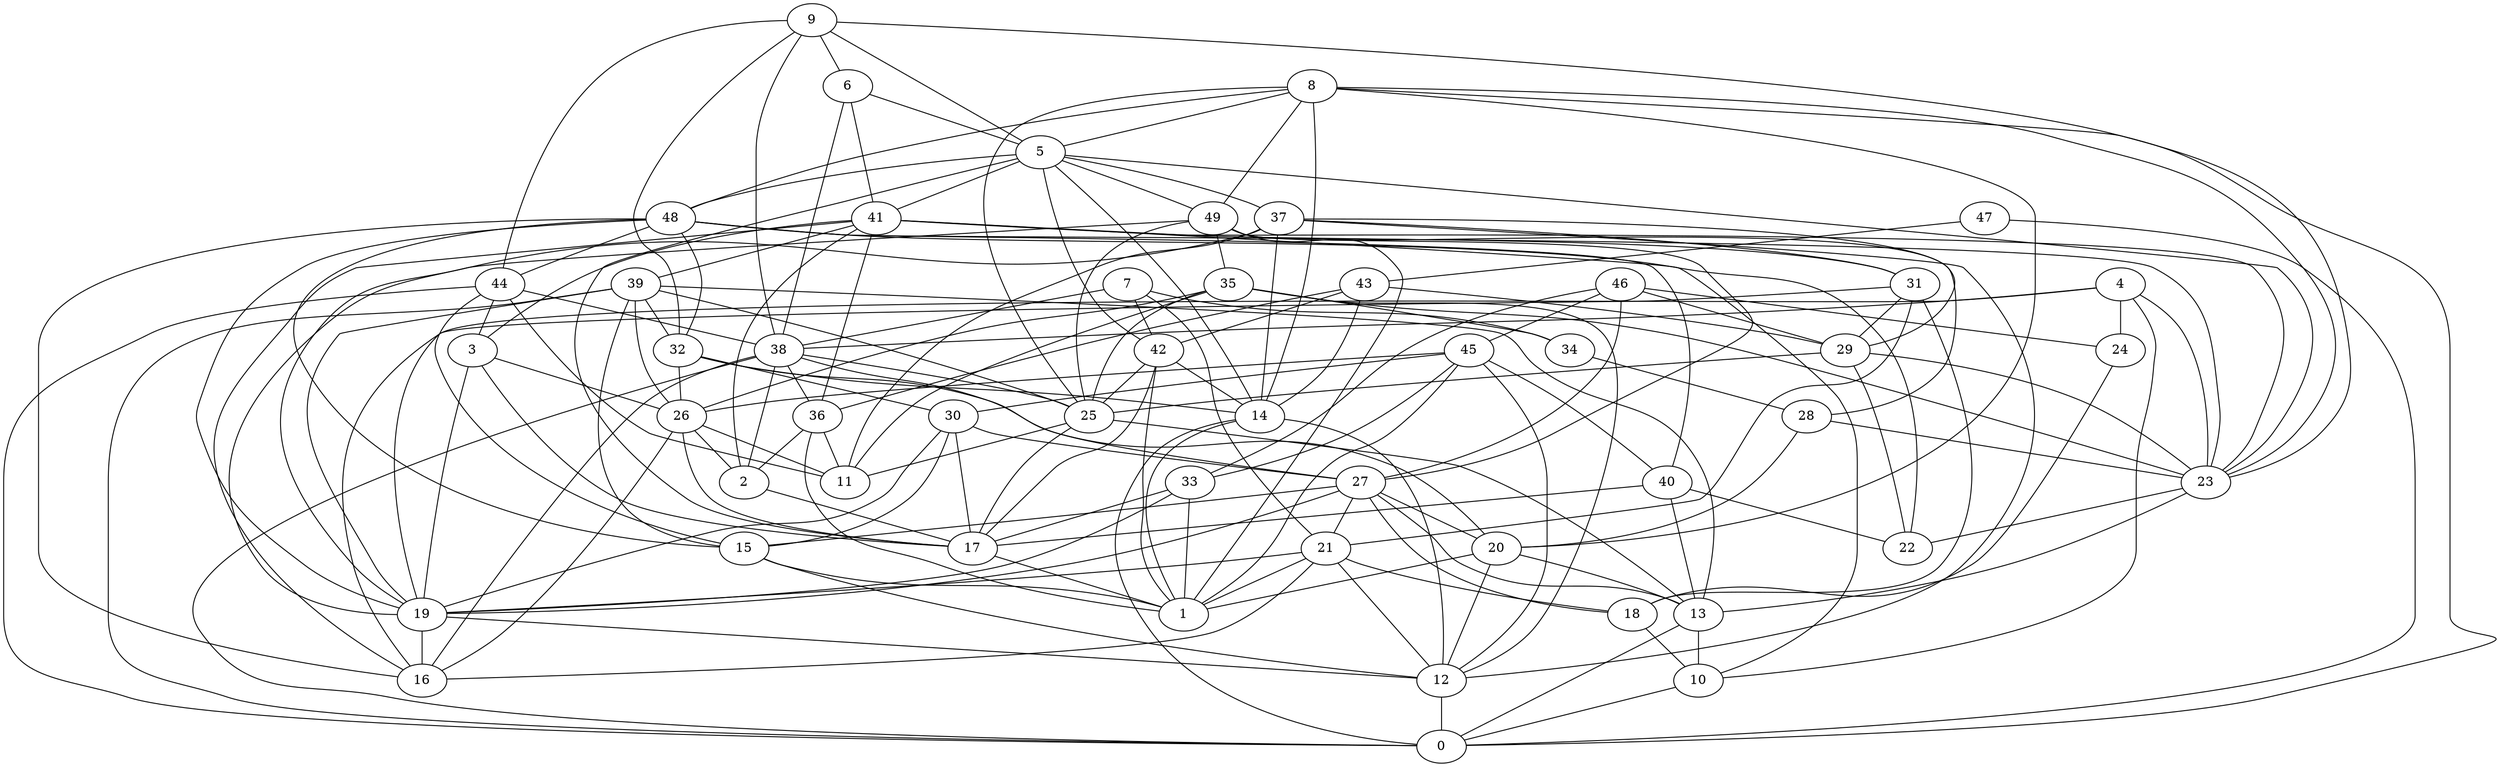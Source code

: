 digraph GG_graph {

subgraph G_graph {
edge [color = black]
"48" -> "15" [dir = none]
"48" -> "40" [dir = none]
"48" -> "16" [dir = none]
"48" -> "19" [dir = none]
"48" -> "22" [dir = none]
"48" -> "23" [dir = none]
"37" -> "11" [dir = none]
"37" -> "19" [dir = none]
"23" -> "22" [dir = none]
"21" -> "12" [dir = none]
"21" -> "18" [dir = none]
"21" -> "16" [dir = none]
"21" -> "19" [dir = none]
"46" -> "24" [dir = none]
"46" -> "33" [dir = none]
"46" -> "27" [dir = none]
"27" -> "21" [dir = none]
"35" -> "11" [dir = none]
"35" -> "23" [dir = none]
"35" -> "25" [dir = none]
"35" -> "34" [dir = none]
"32" -> "30" [dir = none]
"26" -> "2" [dir = none]
"26" -> "11" [dir = none]
"49" -> "19" [dir = none]
"49" -> "25" [dir = none]
"49" -> "1" [dir = none]
"42" -> "1" [dir = none]
"42" -> "17" [dir = none]
"42" -> "14" [dir = none]
"44" -> "38" [dir = none]
"44" -> "15" [dir = none]
"15" -> "12" [dir = none]
"31" -> "18" [dir = none]
"31" -> "19" [dir = none]
"38" -> "2" [dir = none]
"38" -> "0" [dir = none]
"38" -> "25" [dir = none]
"38" -> "36" [dir = none]
"38" -> "16" [dir = none]
"8" -> "25" [dir = none]
"8" -> "0" [dir = none]
"8" -> "5" [dir = none]
"24" -> "18" [dir = none]
"18" -> "10" [dir = none]
"29" -> "23" [dir = none]
"43" -> "14" [dir = none]
"43" -> "36" [dir = none]
"43" -> "29" [dir = none]
"40" -> "13" [dir = none]
"40" -> "17" [dir = none]
"40" -> "22" [dir = none]
"36" -> "1" [dir = none]
"9" -> "23" [dir = none]
"9" -> "38" [dir = none]
"4" -> "38" [dir = none]
"4" -> "16" [dir = none]
"4" -> "10" [dir = none]
"4" -> "24" [dir = none]
"47" -> "43" [dir = none]
"47" -> "0" [dir = none]
"19" -> "16" [dir = none]
"45" -> "26" [dir = none]
"45" -> "1" [dir = none]
"45" -> "40" [dir = none]
"45" -> "30" [dir = none]
"3" -> "26" [dir = none]
"3" -> "19" [dir = none]
"30" -> "15" [dir = none]
"30" -> "19" [dir = none]
"30" -> "17" [dir = none]
"30" -> "27" [dir = none]
"6" -> "38" [dir = none]
"6" -> "41" [dir = none]
"5" -> "48" [dir = none]
"5" -> "17" [dir = none]
"5" -> "41" [dir = none]
"20" -> "13" [dir = none]
"20" -> "1" [dir = none]
"33" -> "17" [dir = none]
"33" -> "19" [dir = none]
"33" -> "1" [dir = none]
"41" -> "23" [dir = none]
"41" -> "2" [dir = none]
"41" -> "10" [dir = none]
"28" -> "23" [dir = none]
"7" -> "34" [dir = none]
"7" -> "21" [dir = none]
"7" -> "38" [dir = none]
"14" -> "1" [dir = none]
"14" -> "0" [dir = none]
"34" -> "28" [dir = none]
"25" -> "17" [dir = none]
"39" -> "32" [dir = none]
"39" -> "25" [dir = none]
"39" -> "13" [dir = none]
"39" -> "0" [dir = none]
"39" -> "15" [dir = none]
"48" -> "32" [dir = none]
"13" -> "0" [dir = none]
"8" -> "20" [dir = none]
"4" -> "23" [dir = none]
"3" -> "17" [dir = none]
"5" -> "23" [dir = none]
"17" -> "1" [dir = none]
"32" -> "14" [dir = none]
"7" -> "42" [dir = none]
"44" -> "11" [dir = none]
"45" -> "33" [dir = none]
"26" -> "16" [dir = none]
"37" -> "29" [dir = none]
"29" -> "25" [dir = none]
"39" -> "19" [dir = none]
"13" -> "10" [dir = none]
"20" -> "12" [dir = none]
"6" -> "5" [dir = none]
"10" -> "0" [dir = none]
"8" -> "48" [dir = none]
"21" -> "1" [dir = none]
"9" -> "44" [dir = none]
"46" -> "29" [dir = none]
"23" -> "13" [dir = none]
"14" -> "12" [dir = none]
"32" -> "26" [dir = none]
"25" -> "11" [dir = none]
"5" -> "49" [dir = none]
"2" -> "17" [dir = none]
"27" -> "20" [dir = none]
"41" -> "39" [dir = none]
"25" -> "13" [dir = none]
"36" -> "11" [dir = none]
"12" -> "0" [dir = none]
"27" -> "18" [dir = none]
"42" -> "25" [dir = none]
"41" -> "31" [dir = none]
"9" -> "6" [dir = none]
"27" -> "19" [dir = none]
"31" -> "21" [dir = none]
"31" -> "29" [dir = none]
"41" -> "36" [dir = none]
"8" -> "14" [dir = none]
"41" -> "3" [dir = none]
"44" -> "3" [dir = none]
"29" -> "22" [dir = none]
"5" -> "37" [dir = none]
"9" -> "5" [dir = none]
"39" -> "26" [dir = none]
"35" -> "26" [dir = none]
"19" -> "12" [dir = none]
"5" -> "14" [dir = none]
"27" -> "13" [dir = none]
"8" -> "49" [dir = none]
"44" -> "0" [dir = none]
"5" -> "42" [dir = none]
"49" -> "27" [dir = none]
"32" -> "20" [dir = none]
"38" -> "27" [dir = none]
"8" -> "23" [dir = none]
"9" -> "32" [dir = none]
"37" -> "12" [dir = none]
"26" -> "17" [dir = none]
"35" -> "12" [dir = none]
"41" -> "16" [dir = none]
"36" -> "2" [dir = none]
"46" -> "45" [dir = none]
"27" -> "15" [dir = none]
"37" -> "14" [dir = none]
"49" -> "35" [dir = none]
"37" -> "31" [dir = none]
"49" -> "28" [dir = none]
"48" -> "44" [dir = none]
"28" -> "20" [dir = none]
"45" -> "12" [dir = none]
"15" -> "1" [dir = none]
"43" -> "42" [dir = none]
}

}
